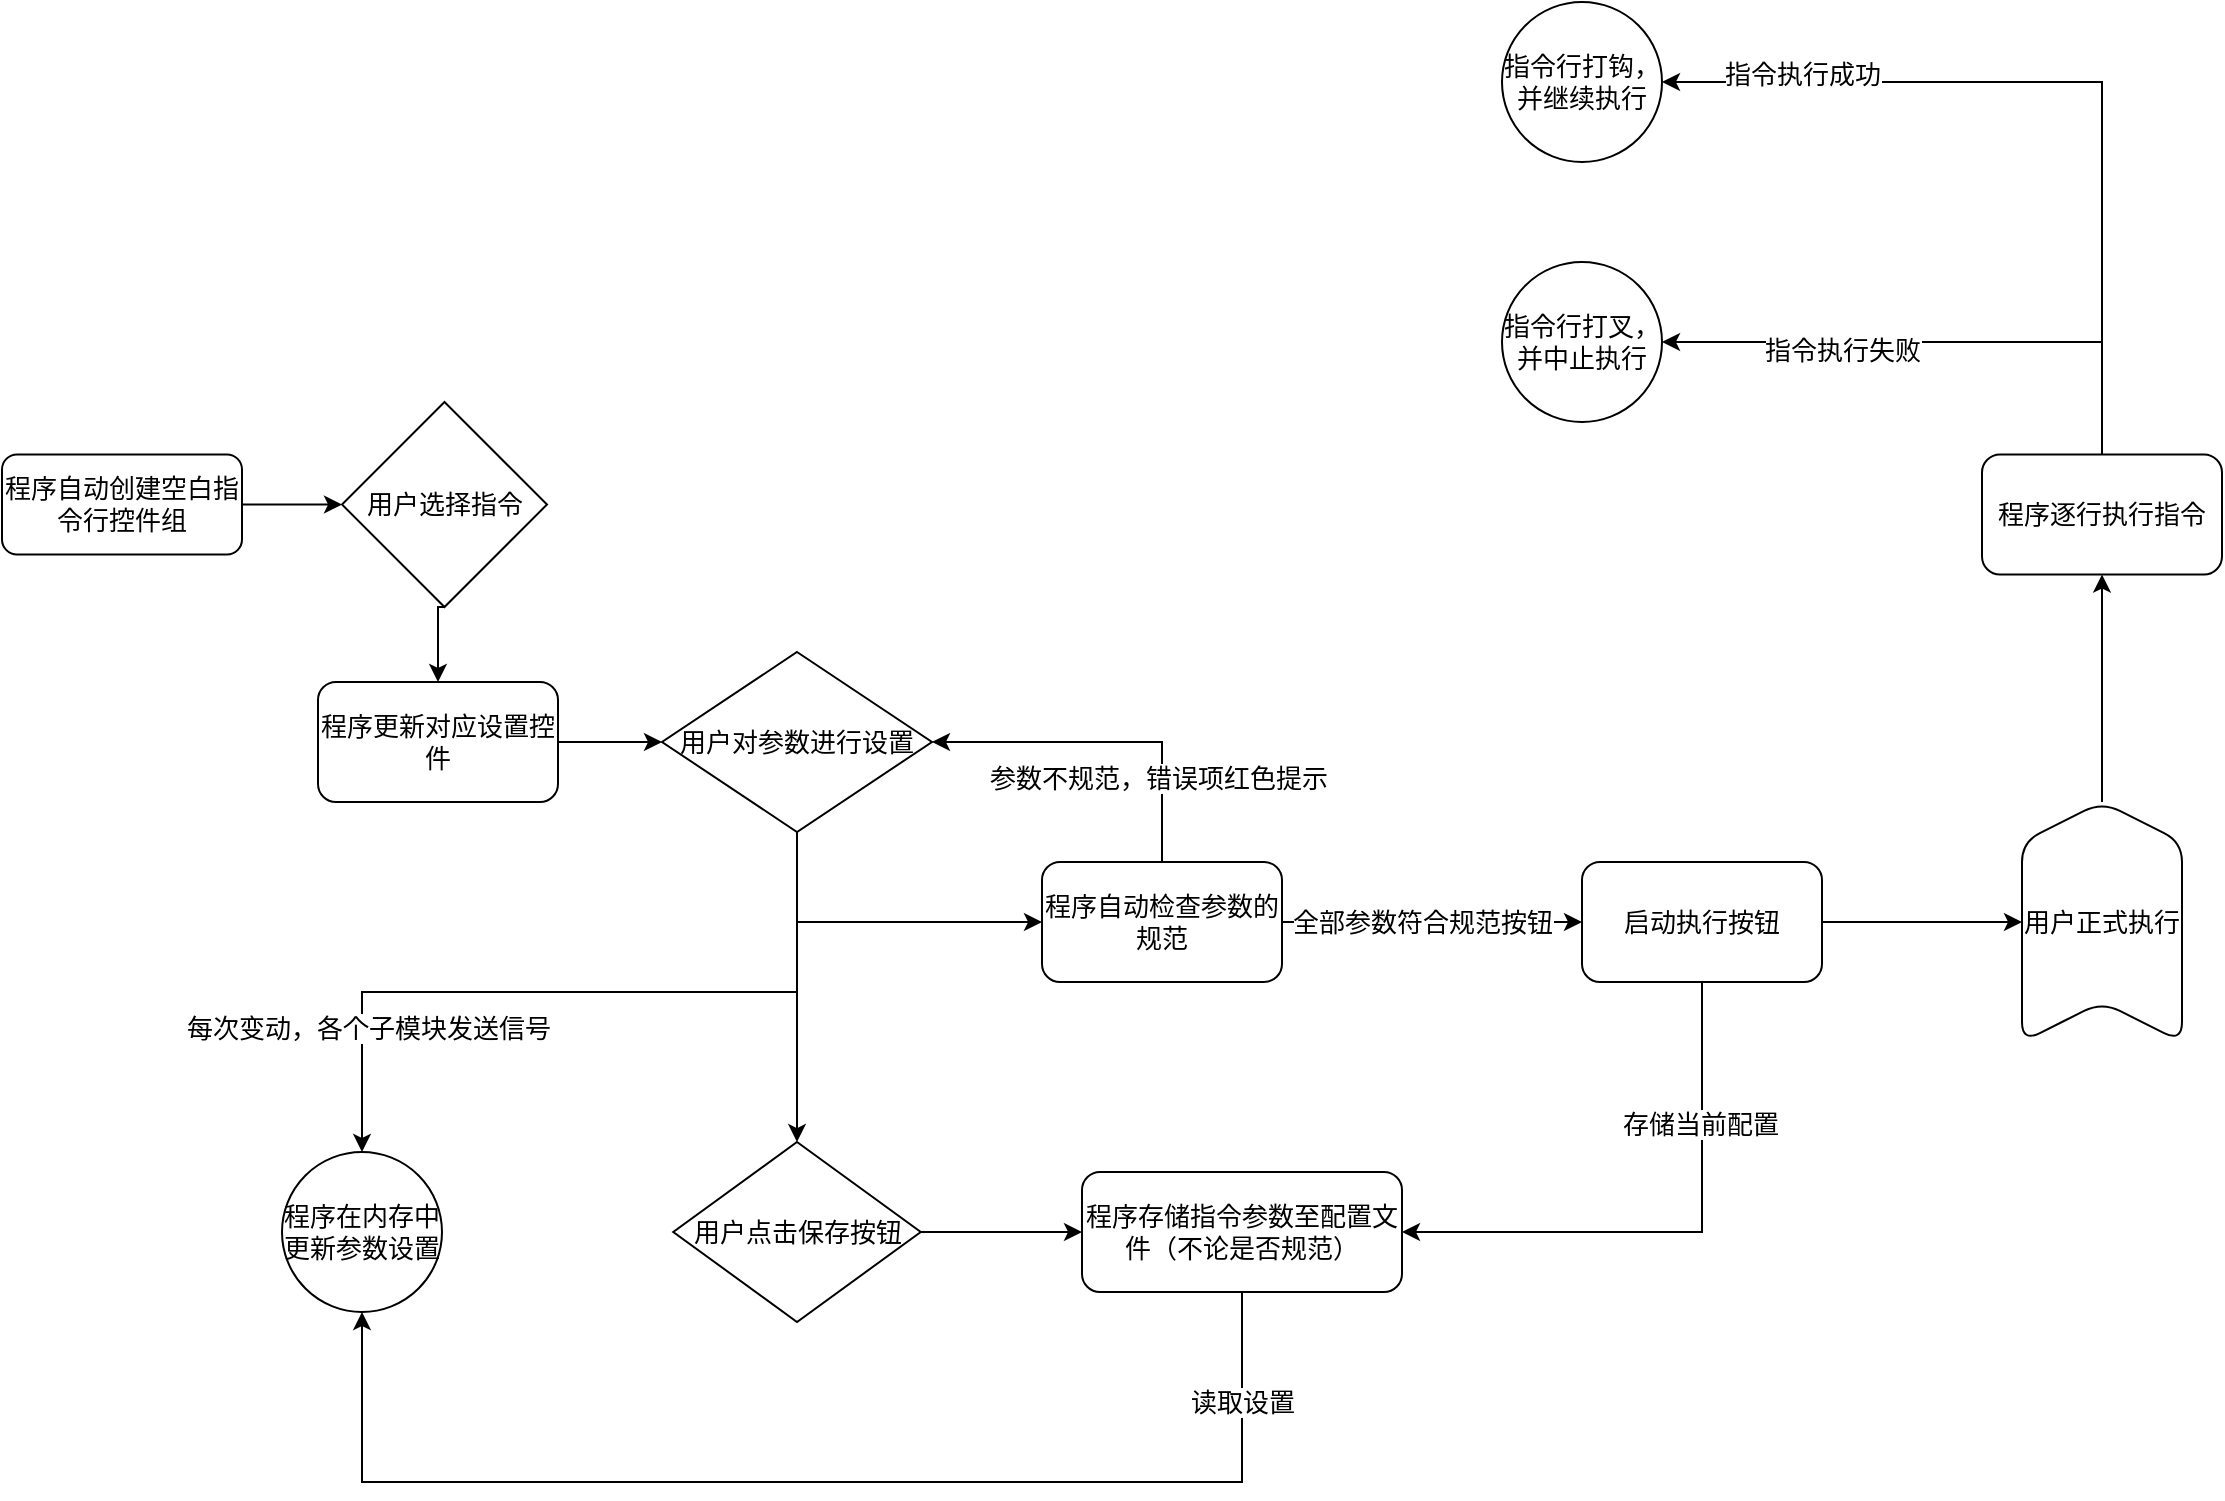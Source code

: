<mxfile version="22.0.4" type="device">
  <diagram name="第 1 页" id="JOwxWNfSDe6Fp6OJW6yT">
    <mxGraphModel dx="1687" dy="900" grid="1" gridSize="10" guides="1" tooltips="1" connect="1" arrows="1" fold="1" page="1" pageScale="1" pageWidth="1169" pageHeight="827" math="0" shadow="0">
      <root>
        <mxCell id="0" />
        <mxCell id="1" parent="0" />
        <mxCell id="jI5lMM9N3FI82g3AAYL5-5" style="edgeStyle=orthogonalEdgeStyle;rounded=0;orthogonalLoop=1;jettySize=auto;html=1;exitX=1;exitY=0.5;exitDx=0;exitDy=0;fontSize=13;" edge="1" parent="1" source="jI5lMM9N3FI82g3AAYL5-1" target="jI5lMM9N3FI82g3AAYL5-4">
          <mxGeometry relative="1" as="geometry" />
        </mxCell>
        <mxCell id="jI5lMM9N3FI82g3AAYL5-1" value="程序自动创建空白指令行控件组" style="rounded=1;whiteSpace=wrap;html=1;fontSize=13;" vertex="1" parent="1">
          <mxGeometry x="20" y="286.25" width="120" height="50" as="geometry" />
        </mxCell>
        <mxCell id="jI5lMM9N3FI82g3AAYL5-7" style="edgeStyle=orthogonalEdgeStyle;rounded=0;orthogonalLoop=1;jettySize=auto;html=1;exitX=0.5;exitY=1;exitDx=0;exitDy=0;entryX=0.5;entryY=0;entryDx=0;entryDy=0;fontSize=13;" edge="1" parent="1" source="jI5lMM9N3FI82g3AAYL5-4" target="jI5lMM9N3FI82g3AAYL5-6">
          <mxGeometry relative="1" as="geometry" />
        </mxCell>
        <mxCell id="jI5lMM9N3FI82g3AAYL5-4" value="用户选择指令" style="rhombus;whiteSpace=wrap;html=1;fontSize=13;" vertex="1" parent="1">
          <mxGeometry x="190" y="260" width="102.5" height="102.5" as="geometry" />
        </mxCell>
        <mxCell id="jI5lMM9N3FI82g3AAYL5-9" style="edgeStyle=orthogonalEdgeStyle;rounded=0;orthogonalLoop=1;jettySize=auto;html=1;exitX=1;exitY=0.5;exitDx=0;exitDy=0;entryX=0;entryY=0.5;entryDx=0;entryDy=0;fontSize=13;" edge="1" parent="1" source="jI5lMM9N3FI82g3AAYL5-6" target="jI5lMM9N3FI82g3AAYL5-8">
          <mxGeometry relative="1" as="geometry" />
        </mxCell>
        <mxCell id="jI5lMM9N3FI82g3AAYL5-6" value="程序更新对应设置控件" style="rounded=1;whiteSpace=wrap;html=1;fontSize=13;" vertex="1" parent="1">
          <mxGeometry x="178" y="400" width="120" height="60" as="geometry" />
        </mxCell>
        <mxCell id="jI5lMM9N3FI82g3AAYL5-25" style="edgeStyle=orthogonalEdgeStyle;rounded=0;orthogonalLoop=1;jettySize=auto;html=1;exitX=0.5;exitY=1;exitDx=0;exitDy=0;fontSize=13;" edge="1" parent="1" source="jI5lMM9N3FI82g3AAYL5-8" target="jI5lMM9N3FI82g3AAYL5-18">
          <mxGeometry relative="1" as="geometry" />
        </mxCell>
        <mxCell id="jI5lMM9N3FI82g3AAYL5-30" style="edgeStyle=orthogonalEdgeStyle;rounded=0;orthogonalLoop=1;jettySize=auto;html=1;exitX=0.5;exitY=1;exitDx=0;exitDy=0;entryX=0;entryY=0.5;entryDx=0;entryDy=0;fontSize=13;" edge="1" parent="1" source="jI5lMM9N3FI82g3AAYL5-8" target="jI5lMM9N3FI82g3AAYL5-10">
          <mxGeometry relative="1" as="geometry" />
        </mxCell>
        <mxCell id="jI5lMM9N3FI82g3AAYL5-53" style="edgeStyle=orthogonalEdgeStyle;rounded=0;orthogonalLoop=1;jettySize=auto;html=1;exitX=0.5;exitY=1;exitDx=0;exitDy=0;entryX=0.5;entryY=0;entryDx=0;entryDy=0;fontSize=13;" edge="1" parent="1" source="jI5lMM9N3FI82g3AAYL5-8" target="jI5lMM9N3FI82g3AAYL5-38">
          <mxGeometry relative="1" as="geometry" />
        </mxCell>
        <mxCell id="jI5lMM9N3FI82g3AAYL5-54" value="每次变动，各个子模块发送信号" style="edgeLabel;html=1;align=center;verticalAlign=middle;resizable=0;points=[];fontSize=13;" vertex="1" connectable="0" parent="jI5lMM9N3FI82g3AAYL5-53">
          <mxGeometry x="0.669" y="3" relative="1" as="geometry">
            <mxPoint as="offset" />
          </mxGeometry>
        </mxCell>
        <mxCell id="jI5lMM9N3FI82g3AAYL5-8" value="用户对参数进行设置" style="rhombus;whiteSpace=wrap;html=1;fontSize=13;" vertex="1" parent="1">
          <mxGeometry x="350" y="385" width="135" height="90" as="geometry" />
        </mxCell>
        <mxCell id="jI5lMM9N3FI82g3AAYL5-31" style="edgeStyle=orthogonalEdgeStyle;rounded=0;orthogonalLoop=1;jettySize=auto;html=1;exitX=0.5;exitY=0;exitDx=0;exitDy=0;entryX=1;entryY=0.5;entryDx=0;entryDy=0;fontSize=13;" edge="1" parent="1" source="jI5lMM9N3FI82g3AAYL5-10" target="jI5lMM9N3FI82g3AAYL5-8">
          <mxGeometry relative="1" as="geometry" />
        </mxCell>
        <mxCell id="jI5lMM9N3FI82g3AAYL5-32" value="参数不规范，错误项红色提示" style="edgeLabel;html=1;align=center;verticalAlign=middle;resizable=0;points=[];fontSize=13;" vertex="1" connectable="0" parent="jI5lMM9N3FI82g3AAYL5-31">
          <mxGeometry x="-0.52" y="2" relative="1" as="geometry">
            <mxPoint as="offset" />
          </mxGeometry>
        </mxCell>
        <mxCell id="jI5lMM9N3FI82g3AAYL5-35" style="edgeStyle=orthogonalEdgeStyle;rounded=0;orthogonalLoop=1;jettySize=auto;html=1;exitX=1;exitY=0.5;exitDx=0;exitDy=0;fontSize=13;" edge="1" parent="1" source="jI5lMM9N3FI82g3AAYL5-10" target="jI5lMM9N3FI82g3AAYL5-34">
          <mxGeometry relative="1" as="geometry" />
        </mxCell>
        <mxCell id="jI5lMM9N3FI82g3AAYL5-36" value="全部参数符合规范按钮" style="edgeLabel;html=1;align=center;verticalAlign=middle;resizable=0;points=[];fontSize=13;" vertex="1" connectable="0" parent="jI5lMM9N3FI82g3AAYL5-35">
          <mxGeometry x="-0.15" y="-2" relative="1" as="geometry">
            <mxPoint x="6" y="-2" as="offset" />
          </mxGeometry>
        </mxCell>
        <mxCell id="jI5lMM9N3FI82g3AAYL5-10" value="程序自动检查参数的规范" style="rounded=1;whiteSpace=wrap;html=1;fontSize=13;" vertex="1" parent="1">
          <mxGeometry x="540" y="490" width="120" height="60" as="geometry" />
        </mxCell>
        <mxCell id="jI5lMM9N3FI82g3AAYL5-22" style="edgeStyle=orthogonalEdgeStyle;rounded=0;orthogonalLoop=1;jettySize=auto;html=1;exitX=1;exitY=0.5;exitDx=0;exitDy=0;fontSize=13;" edge="1" parent="1" source="jI5lMM9N3FI82g3AAYL5-18" target="jI5lMM9N3FI82g3AAYL5-21">
          <mxGeometry relative="1" as="geometry" />
        </mxCell>
        <mxCell id="jI5lMM9N3FI82g3AAYL5-18" value="用户点击保存按钮" style="rhombus;whiteSpace=wrap;html=1;fontSize=13;" vertex="1" parent="1">
          <mxGeometry x="355.63" y="630" width="123.75" height="90" as="geometry" />
        </mxCell>
        <mxCell id="jI5lMM9N3FI82g3AAYL5-57" style="edgeStyle=orthogonalEdgeStyle;rounded=0;orthogonalLoop=1;jettySize=auto;html=1;exitX=0.5;exitY=1;exitDx=0;exitDy=0;entryX=0.5;entryY=1;entryDx=0;entryDy=0;fontSize=13;" edge="1" parent="1" source="jI5lMM9N3FI82g3AAYL5-21" target="jI5lMM9N3FI82g3AAYL5-38">
          <mxGeometry relative="1" as="geometry">
            <Array as="points">
              <mxPoint x="640" y="800" />
              <mxPoint x="200" y="800" />
            </Array>
          </mxGeometry>
        </mxCell>
        <mxCell id="jI5lMM9N3FI82g3AAYL5-58" value="读取设置" style="edgeLabel;html=1;align=center;verticalAlign=middle;resizable=0;points=[];fontSize=13;" vertex="1" connectable="0" parent="jI5lMM9N3FI82g3AAYL5-57">
          <mxGeometry x="-0.177" y="-3" relative="1" as="geometry">
            <mxPoint x="160" y="-37" as="offset" />
          </mxGeometry>
        </mxCell>
        <mxCell id="jI5lMM9N3FI82g3AAYL5-21" value="程序存储指令参数至配置文件（不论是否规范）" style="rounded=1;whiteSpace=wrap;html=1;fontSize=13;" vertex="1" parent="1">
          <mxGeometry x="560" y="645" width="160" height="60" as="geometry" />
        </mxCell>
        <mxCell id="jI5lMM9N3FI82g3AAYL5-45" value="" style="edgeStyle=orthogonalEdgeStyle;rounded=0;orthogonalLoop=1;jettySize=auto;html=1;fontSize=13;" edge="1" parent="1" source="jI5lMM9N3FI82g3AAYL5-34" target="jI5lMM9N3FI82g3AAYL5-44">
          <mxGeometry relative="1" as="geometry" />
        </mxCell>
        <mxCell id="jI5lMM9N3FI82g3AAYL5-49" style="edgeStyle=orthogonalEdgeStyle;rounded=0;orthogonalLoop=1;jettySize=auto;html=1;exitX=0.5;exitY=1;exitDx=0;exitDy=0;entryX=1;entryY=0.5;entryDx=0;entryDy=0;fontSize=13;" edge="1" parent="1" source="jI5lMM9N3FI82g3AAYL5-34" target="jI5lMM9N3FI82g3AAYL5-21">
          <mxGeometry relative="1" as="geometry" />
        </mxCell>
        <mxCell id="jI5lMM9N3FI82g3AAYL5-50" value="存储当前配置" style="edgeLabel;html=1;align=center;verticalAlign=middle;resizable=0;points=[];fontSize=13;" vertex="1" connectable="0" parent="jI5lMM9N3FI82g3AAYL5-49">
          <mxGeometry x="-0.484" y="-1" relative="1" as="geometry">
            <mxPoint as="offset" />
          </mxGeometry>
        </mxCell>
        <mxCell id="jI5lMM9N3FI82g3AAYL5-34" value="启动执行按钮" style="rounded=1;whiteSpace=wrap;html=1;fontSize=13;" vertex="1" parent="1">
          <mxGeometry x="810" y="490" width="120" height="60" as="geometry" />
        </mxCell>
        <mxCell id="jI5lMM9N3FI82g3AAYL5-38" value="程序在内存中更新参数设置" style="ellipse;whiteSpace=wrap;html=1;aspect=fixed;fontSize=13;" vertex="1" parent="1">
          <mxGeometry x="160" y="635" width="80" height="80" as="geometry" />
        </mxCell>
        <mxCell id="jI5lMM9N3FI82g3AAYL5-60" style="edgeStyle=orthogonalEdgeStyle;rounded=0;orthogonalLoop=1;jettySize=auto;html=1;exitX=1;exitY=0.5;exitDx=0;exitDy=0;fontSize=13;" edge="1" parent="1" source="jI5lMM9N3FI82g3AAYL5-44" target="jI5lMM9N3FI82g3AAYL5-59">
          <mxGeometry relative="1" as="geometry" />
        </mxCell>
        <mxCell id="jI5lMM9N3FI82g3AAYL5-44" value="用户正式执行" style="shape=step;perimeter=stepPerimeter;whiteSpace=wrap;html=1;fixedSize=1;rounded=1;direction=north;fontSize=13;" vertex="1" parent="1">
          <mxGeometry x="1030" y="460" width="80" height="120" as="geometry" />
        </mxCell>
        <mxCell id="jI5lMM9N3FI82g3AAYL5-71" style="edgeStyle=orthogonalEdgeStyle;rounded=0;orthogonalLoop=1;jettySize=auto;html=1;exitX=0.5;exitY=0;exitDx=0;exitDy=0;entryX=1;entryY=0.5;entryDx=0;entryDy=0;fontSize=13;" edge="1" parent="1" source="jI5lMM9N3FI82g3AAYL5-59" target="jI5lMM9N3FI82g3AAYL5-63">
          <mxGeometry relative="1" as="geometry" />
        </mxCell>
        <mxCell id="jI5lMM9N3FI82g3AAYL5-75" value="指令执行成功" style="edgeLabel;html=1;align=center;verticalAlign=middle;resizable=0;points=[];fontSize=13;" vertex="1" connectable="0" parent="jI5lMM9N3FI82g3AAYL5-71">
          <mxGeometry x="0.658" y="-4" relative="1" as="geometry">
            <mxPoint as="offset" />
          </mxGeometry>
        </mxCell>
        <mxCell id="jI5lMM9N3FI82g3AAYL5-73" style="edgeStyle=orthogonalEdgeStyle;rounded=0;orthogonalLoop=1;jettySize=auto;html=1;exitX=0.5;exitY=0;exitDx=0;exitDy=0;entryX=1;entryY=0.5;entryDx=0;entryDy=0;fontSize=13;" edge="1" parent="1" source="jI5lMM9N3FI82g3AAYL5-59" target="jI5lMM9N3FI82g3AAYL5-66">
          <mxGeometry relative="1" as="geometry" />
        </mxCell>
        <mxCell id="jI5lMM9N3FI82g3AAYL5-74" value="指令执行失败" style="edgeLabel;html=1;align=center;verticalAlign=middle;resizable=0;points=[];fontSize=13;" vertex="1" connectable="0" parent="jI5lMM9N3FI82g3AAYL5-73">
          <mxGeometry x="0.352" y="4" relative="1" as="geometry">
            <mxPoint as="offset" />
          </mxGeometry>
        </mxCell>
        <mxCell id="jI5lMM9N3FI82g3AAYL5-59" value="程序逐行执行指令" style="rounded=1;whiteSpace=wrap;html=1;fontSize=13;" vertex="1" parent="1">
          <mxGeometry x="1010" y="286.25" width="120" height="60" as="geometry" />
        </mxCell>
        <mxCell id="jI5lMM9N3FI82g3AAYL5-63" value="指令行打钩，并继续执行" style="ellipse;whiteSpace=wrap;html=1;aspect=fixed;fontSize=13;" vertex="1" parent="1">
          <mxGeometry x="770" y="60" width="80" height="80" as="geometry" />
        </mxCell>
        <mxCell id="jI5lMM9N3FI82g3AAYL5-66" value="指令行打叉，并中止执行" style="ellipse;whiteSpace=wrap;html=1;aspect=fixed;fontSize=13;" vertex="1" parent="1">
          <mxGeometry x="770" y="190" width="80" height="80" as="geometry" />
        </mxCell>
      </root>
    </mxGraphModel>
  </diagram>
</mxfile>
